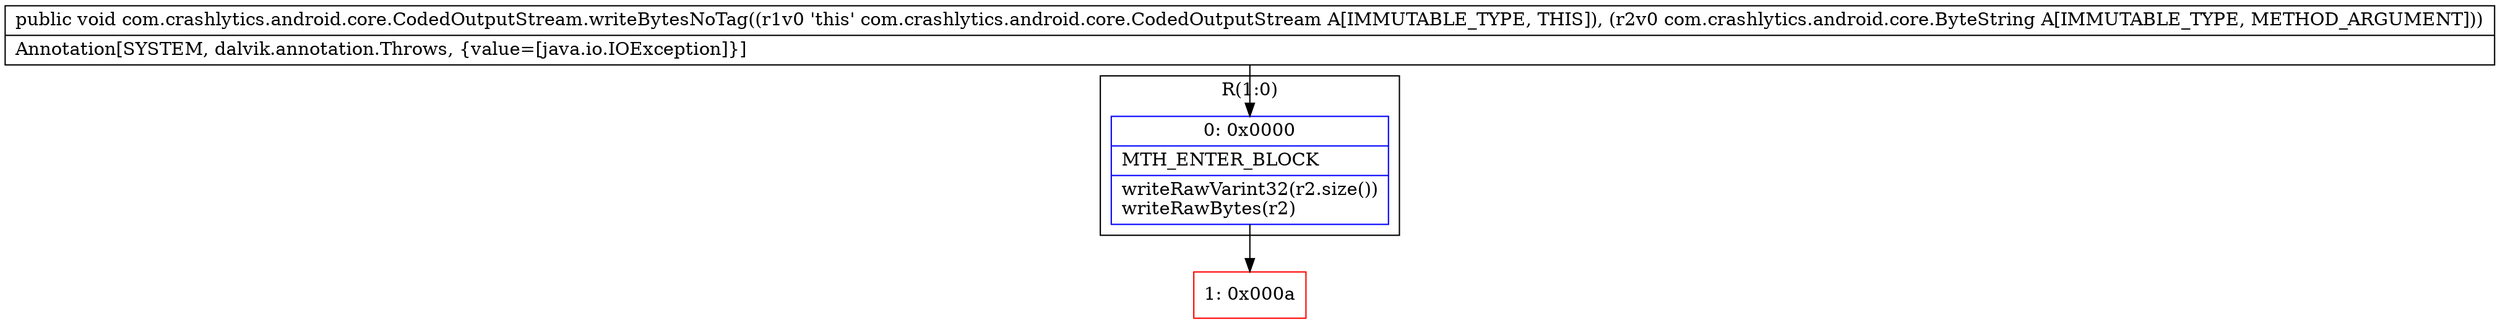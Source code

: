 digraph "CFG forcom.crashlytics.android.core.CodedOutputStream.writeBytesNoTag(Lcom\/crashlytics\/android\/core\/ByteString;)V" {
subgraph cluster_Region_657207076 {
label = "R(1:0)";
node [shape=record,color=blue];
Node_0 [shape=record,label="{0\:\ 0x0000|MTH_ENTER_BLOCK\l|writeRawVarint32(r2.size())\lwriteRawBytes(r2)\l}"];
}
Node_1 [shape=record,color=red,label="{1\:\ 0x000a}"];
MethodNode[shape=record,label="{public void com.crashlytics.android.core.CodedOutputStream.writeBytesNoTag((r1v0 'this' com.crashlytics.android.core.CodedOutputStream A[IMMUTABLE_TYPE, THIS]), (r2v0 com.crashlytics.android.core.ByteString A[IMMUTABLE_TYPE, METHOD_ARGUMENT]))  | Annotation[SYSTEM, dalvik.annotation.Throws, \{value=[java.io.IOException]\}]\l}"];
MethodNode -> Node_0;
Node_0 -> Node_1;
}

